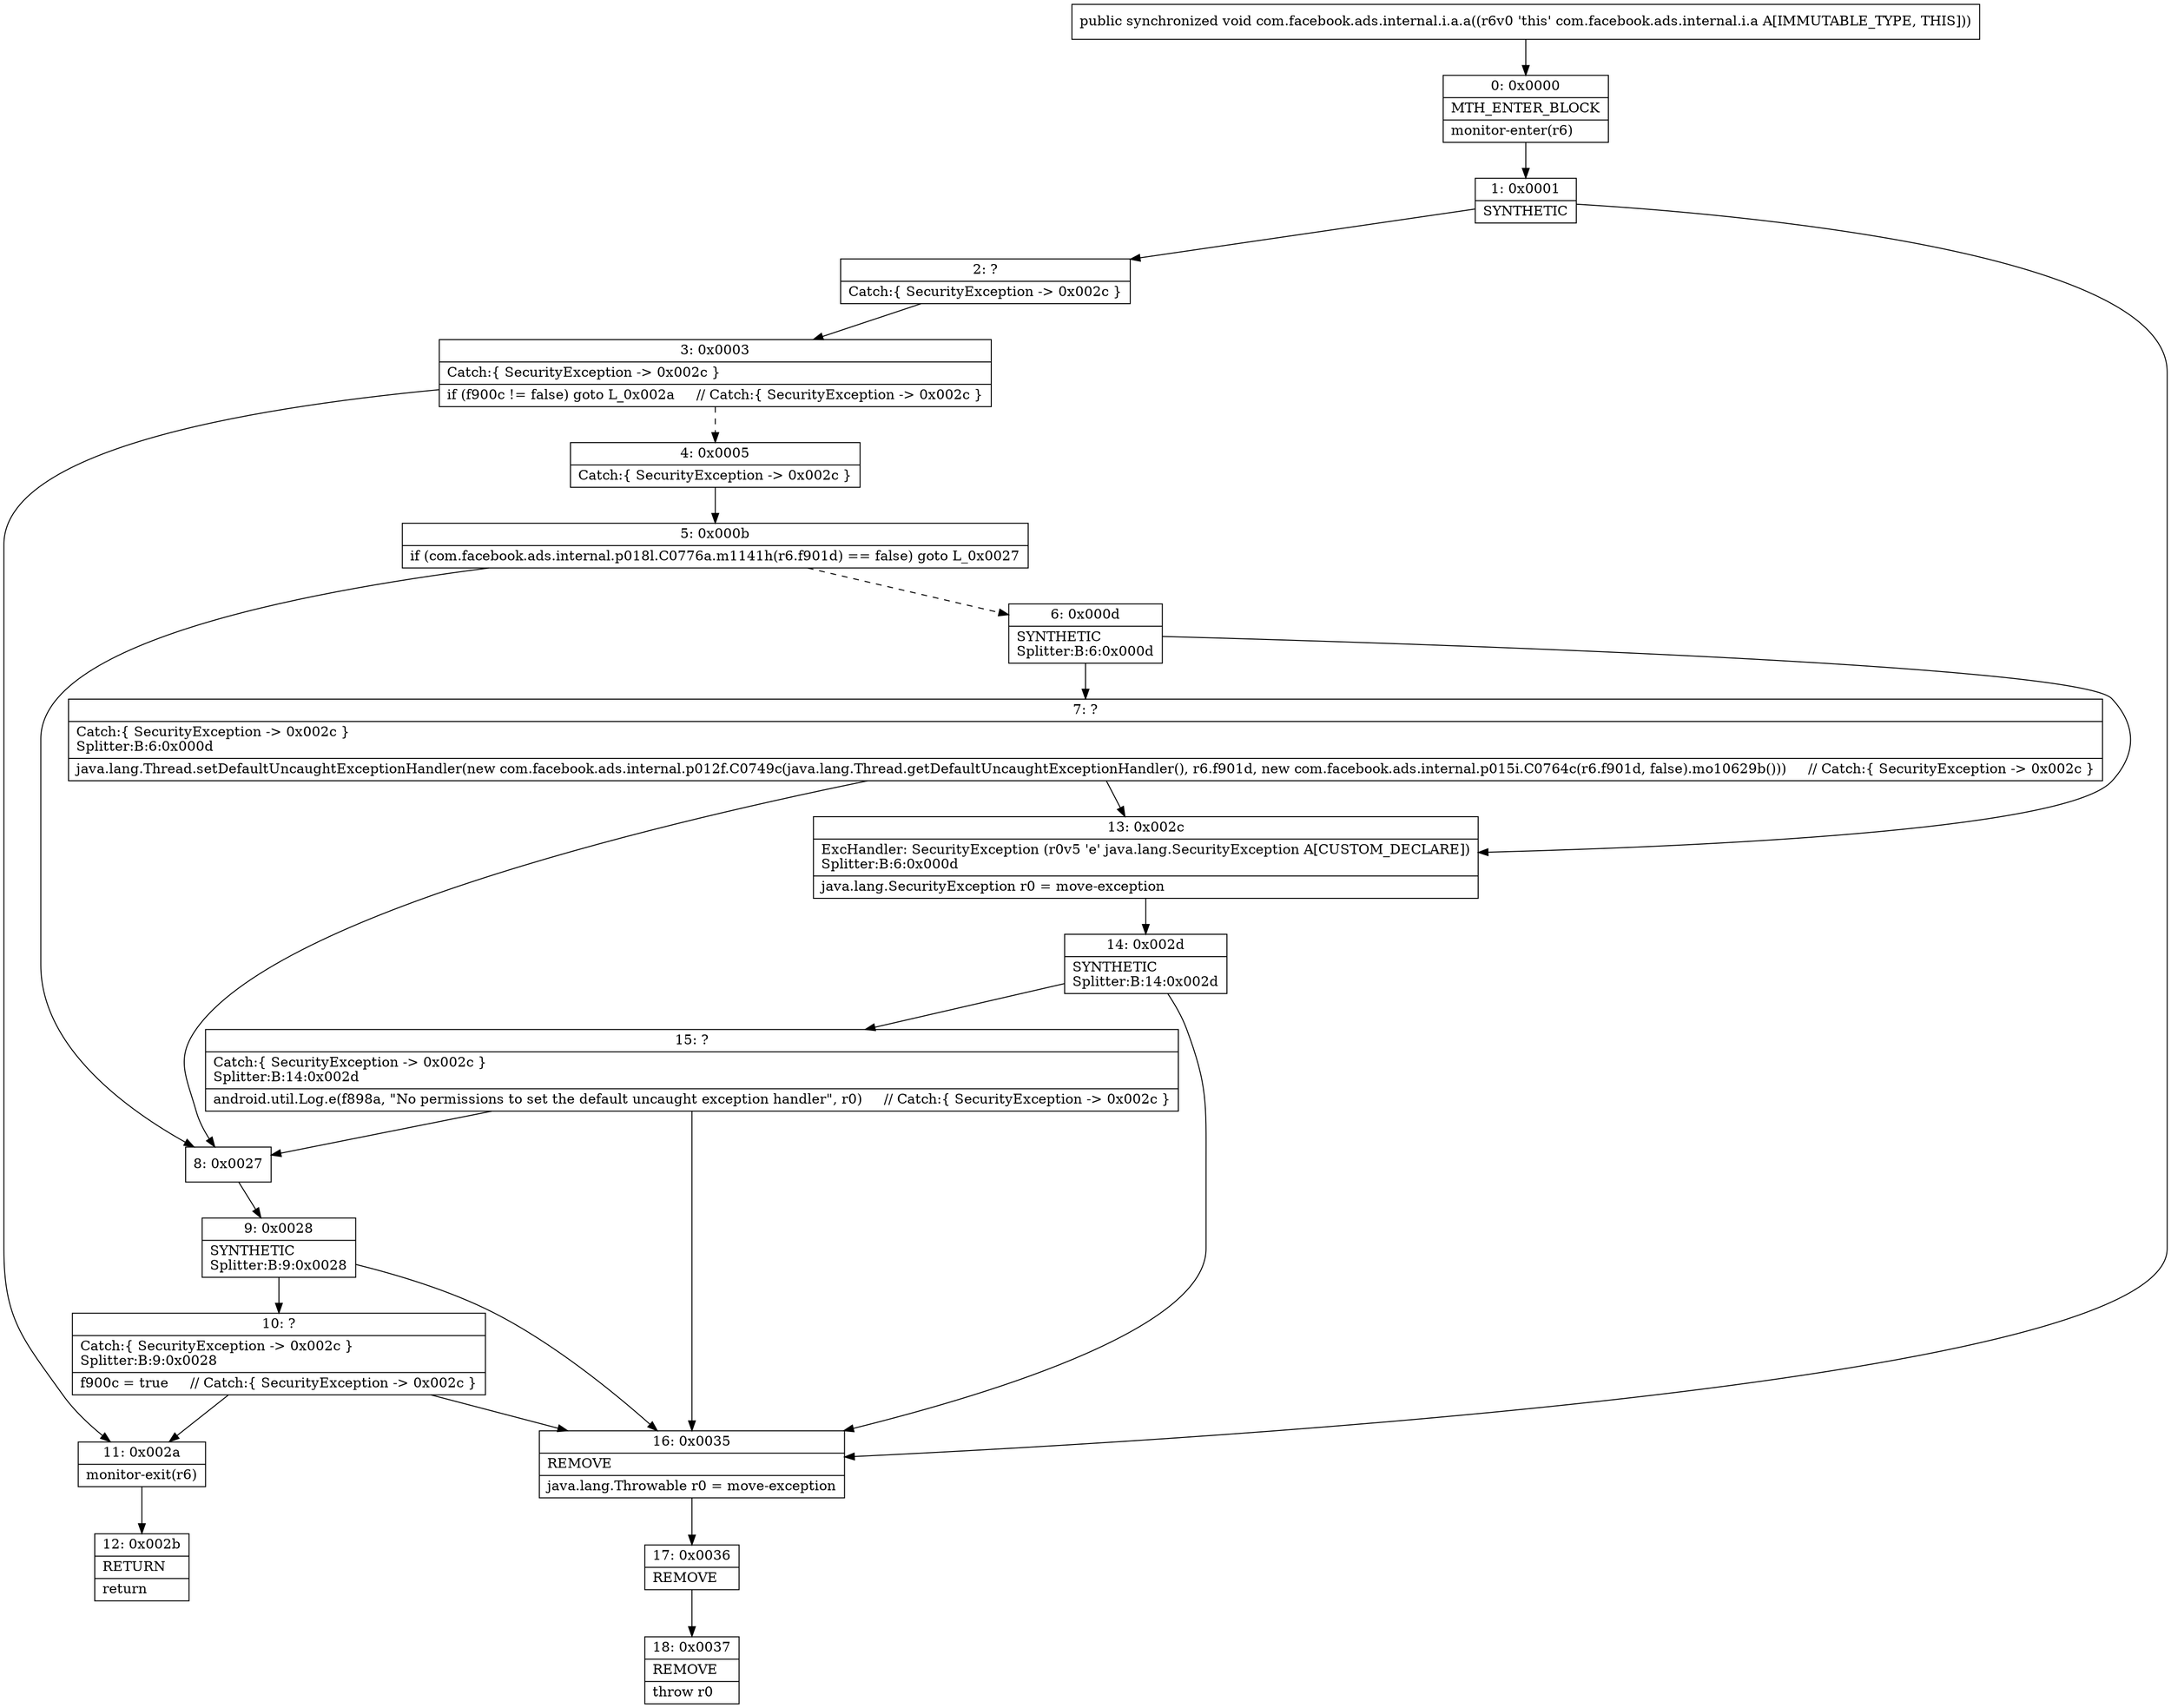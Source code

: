 digraph "CFG forcom.facebook.ads.internal.i.a.a()V" {
Node_0 [shape=record,label="{0\:\ 0x0000|MTH_ENTER_BLOCK\l|monitor\-enter(r6)\l}"];
Node_1 [shape=record,label="{1\:\ 0x0001|SYNTHETIC\l}"];
Node_2 [shape=record,label="{2\:\ ?|Catch:\{ SecurityException \-\> 0x002c \}\l}"];
Node_3 [shape=record,label="{3\:\ 0x0003|Catch:\{ SecurityException \-\> 0x002c \}\l|if (f900c != false) goto L_0x002a     \/\/ Catch:\{ SecurityException \-\> 0x002c \}\l}"];
Node_4 [shape=record,label="{4\:\ 0x0005|Catch:\{ SecurityException \-\> 0x002c \}\l}"];
Node_5 [shape=record,label="{5\:\ 0x000b|if (com.facebook.ads.internal.p018l.C0776a.m1141h(r6.f901d) == false) goto L_0x0027\l}"];
Node_6 [shape=record,label="{6\:\ 0x000d|SYNTHETIC\lSplitter:B:6:0x000d\l}"];
Node_7 [shape=record,label="{7\:\ ?|Catch:\{ SecurityException \-\> 0x002c \}\lSplitter:B:6:0x000d\l|java.lang.Thread.setDefaultUncaughtExceptionHandler(new com.facebook.ads.internal.p012f.C0749c(java.lang.Thread.getDefaultUncaughtExceptionHandler(), r6.f901d, new com.facebook.ads.internal.p015i.C0764c(r6.f901d, false).mo10629b()))     \/\/ Catch:\{ SecurityException \-\> 0x002c \}\l}"];
Node_8 [shape=record,label="{8\:\ 0x0027}"];
Node_9 [shape=record,label="{9\:\ 0x0028|SYNTHETIC\lSplitter:B:9:0x0028\l}"];
Node_10 [shape=record,label="{10\:\ ?|Catch:\{ SecurityException \-\> 0x002c \}\lSplitter:B:9:0x0028\l|f900c = true     \/\/ Catch:\{ SecurityException \-\> 0x002c \}\l}"];
Node_11 [shape=record,label="{11\:\ 0x002a|monitor\-exit(r6)\l}"];
Node_12 [shape=record,label="{12\:\ 0x002b|RETURN\l|return\l}"];
Node_13 [shape=record,label="{13\:\ 0x002c|ExcHandler: SecurityException (r0v5 'e' java.lang.SecurityException A[CUSTOM_DECLARE])\lSplitter:B:6:0x000d\l|java.lang.SecurityException r0 = move\-exception\l}"];
Node_14 [shape=record,label="{14\:\ 0x002d|SYNTHETIC\lSplitter:B:14:0x002d\l}"];
Node_15 [shape=record,label="{15\:\ ?|Catch:\{ SecurityException \-\> 0x002c \}\lSplitter:B:14:0x002d\l|android.util.Log.e(f898a, \"No permissions to set the default uncaught exception handler\", r0)     \/\/ Catch:\{ SecurityException \-\> 0x002c \}\l}"];
Node_16 [shape=record,label="{16\:\ 0x0035|REMOVE\l|java.lang.Throwable r0 = move\-exception\l}"];
Node_17 [shape=record,label="{17\:\ 0x0036|REMOVE\l}"];
Node_18 [shape=record,label="{18\:\ 0x0037|REMOVE\l|throw r0\l}"];
MethodNode[shape=record,label="{public synchronized void com.facebook.ads.internal.i.a.a((r6v0 'this' com.facebook.ads.internal.i.a A[IMMUTABLE_TYPE, THIS])) }"];
MethodNode -> Node_0;
Node_0 -> Node_1;
Node_1 -> Node_2;
Node_1 -> Node_16;
Node_2 -> Node_3;
Node_3 -> Node_4[style=dashed];
Node_3 -> Node_11;
Node_4 -> Node_5;
Node_5 -> Node_6[style=dashed];
Node_5 -> Node_8;
Node_6 -> Node_7;
Node_6 -> Node_13;
Node_7 -> Node_8;
Node_7 -> Node_13;
Node_8 -> Node_9;
Node_9 -> Node_10;
Node_9 -> Node_16;
Node_10 -> Node_11;
Node_10 -> Node_16;
Node_11 -> Node_12;
Node_13 -> Node_14;
Node_14 -> Node_15;
Node_14 -> Node_16;
Node_15 -> Node_16;
Node_15 -> Node_8;
Node_16 -> Node_17;
Node_17 -> Node_18;
}

